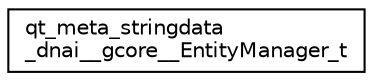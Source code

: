 digraph "Graphical Class Hierarchy"
{
  edge [fontname="Helvetica",fontsize="10",labelfontname="Helvetica",labelfontsize="10"];
  node [fontname="Helvetica",fontsize="10",shape=record];
  rankdir="LR";
  Node1 [label="qt_meta_stringdata\l_dnai__gcore__EntityManager_t",height=0.2,width=0.4,color="black", fillcolor="white", style="filled",URL="$structqt__meta__stringdata__dnai____gcore_____entity_manager__t.html"];
}
